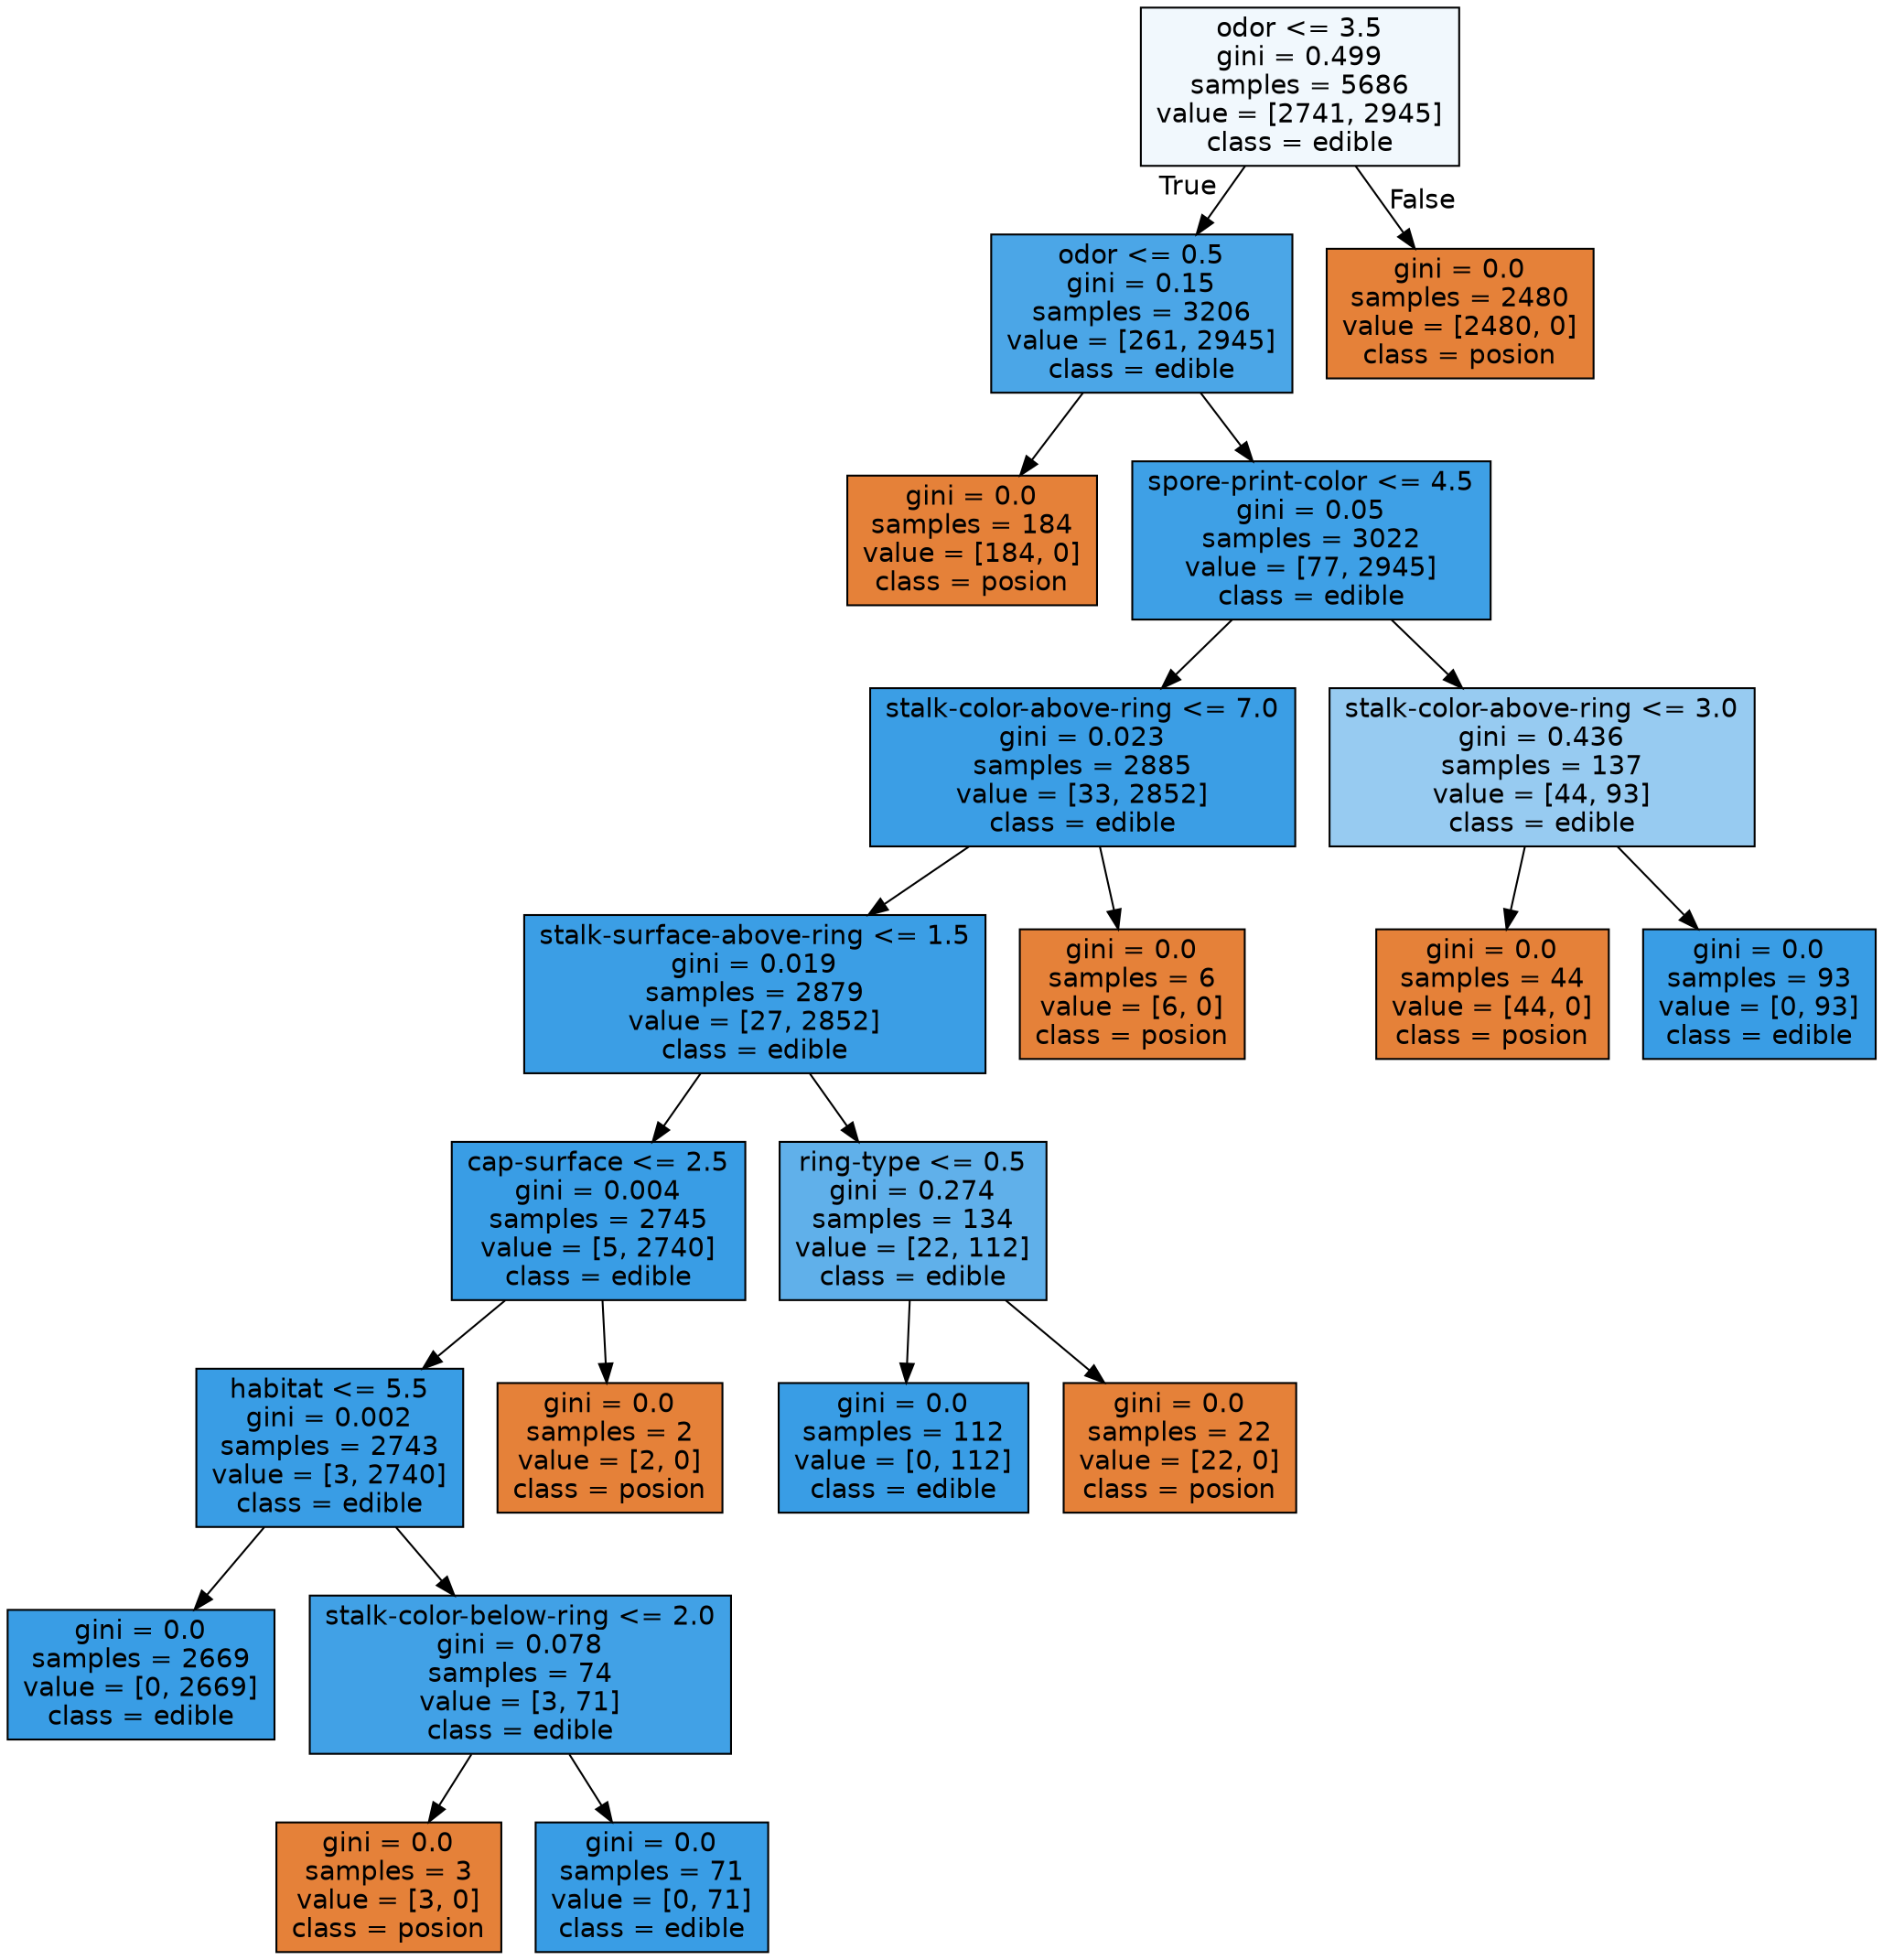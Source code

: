 digraph Tree {
node [shape=box, style="filled", color="black", fontname="helvetica"] ;
edge [fontname="helvetica"] ;
0 [label="odor <= 3.5\ngini = 0.499\nsamples = 5686\nvalue = [2741, 2945]\nclass = edible", fillcolor="#f1f8fd"] ;
1 [label="odor <= 0.5\ngini = 0.15\nsamples = 3206\nvalue = [261, 2945]\nclass = edible", fillcolor="#4ba6e7"] ;
0 -> 1 [labeldistance=2.5, labelangle=45, headlabel="True"] ;
2 [label="gini = 0.0\nsamples = 184\nvalue = [184, 0]\nclass = posion", fillcolor="#e58139"] ;
1 -> 2 ;
3 [label="spore-print-color <= 4.5\ngini = 0.05\nsamples = 3022\nvalue = [77, 2945]\nclass = edible", fillcolor="#3ea0e6"] ;
1 -> 3 ;
4 [label="stalk-color-above-ring <= 7.0\ngini = 0.023\nsamples = 2885\nvalue = [33, 2852]\nclass = edible", fillcolor="#3b9ee5"] ;
3 -> 4 ;
5 [label="stalk-surface-above-ring <= 1.5\ngini = 0.019\nsamples = 2879\nvalue = [27, 2852]\nclass = edible", fillcolor="#3b9ee5"] ;
4 -> 5 ;
6 [label="cap-surface <= 2.5\ngini = 0.004\nsamples = 2745\nvalue = [5, 2740]\nclass = edible", fillcolor="#399de5"] ;
5 -> 6 ;
7 [label="habitat <= 5.5\ngini = 0.002\nsamples = 2743\nvalue = [3, 2740]\nclass = edible", fillcolor="#399de5"] ;
6 -> 7 ;
8 [label="gini = 0.0\nsamples = 2669\nvalue = [0, 2669]\nclass = edible", fillcolor="#399de5"] ;
7 -> 8 ;
9 [label="stalk-color-below-ring <= 2.0\ngini = 0.078\nsamples = 74\nvalue = [3, 71]\nclass = edible", fillcolor="#41a1e6"] ;
7 -> 9 ;
10 [label="gini = 0.0\nsamples = 3\nvalue = [3, 0]\nclass = posion", fillcolor="#e58139"] ;
9 -> 10 ;
11 [label="gini = 0.0\nsamples = 71\nvalue = [0, 71]\nclass = edible", fillcolor="#399de5"] ;
9 -> 11 ;
12 [label="gini = 0.0\nsamples = 2\nvalue = [2, 0]\nclass = posion", fillcolor="#e58139"] ;
6 -> 12 ;
13 [label="ring-type <= 0.5\ngini = 0.274\nsamples = 134\nvalue = [22, 112]\nclass = edible", fillcolor="#60b0ea"] ;
5 -> 13 ;
14 [label="gini = 0.0\nsamples = 112\nvalue = [0, 112]\nclass = edible", fillcolor="#399de5"] ;
13 -> 14 ;
15 [label="gini = 0.0\nsamples = 22\nvalue = [22, 0]\nclass = posion", fillcolor="#e58139"] ;
13 -> 15 ;
16 [label="gini = 0.0\nsamples = 6\nvalue = [6, 0]\nclass = posion", fillcolor="#e58139"] ;
4 -> 16 ;
17 [label="stalk-color-above-ring <= 3.0\ngini = 0.436\nsamples = 137\nvalue = [44, 93]\nclass = edible", fillcolor="#97cbf1"] ;
3 -> 17 ;
18 [label="gini = 0.0\nsamples = 44\nvalue = [44, 0]\nclass = posion", fillcolor="#e58139"] ;
17 -> 18 ;
19 [label="gini = 0.0\nsamples = 93\nvalue = [0, 93]\nclass = edible", fillcolor="#399de5"] ;
17 -> 19 ;
20 [label="gini = 0.0\nsamples = 2480\nvalue = [2480, 0]\nclass = posion", fillcolor="#e58139"] ;
0 -> 20 [labeldistance=2.5, labelangle=-45, headlabel="False"] ;
}